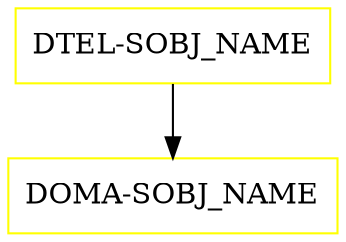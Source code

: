 digraph G {
  "DTEL-SOBJ_NAME" [shape=box,color=yellow];
  "DOMA-SOBJ_NAME" [shape=box,color=yellow,URL="./DOMA_SOBJ_NAME.html"];
  "DTEL-SOBJ_NAME" -> "DOMA-SOBJ_NAME";
}
